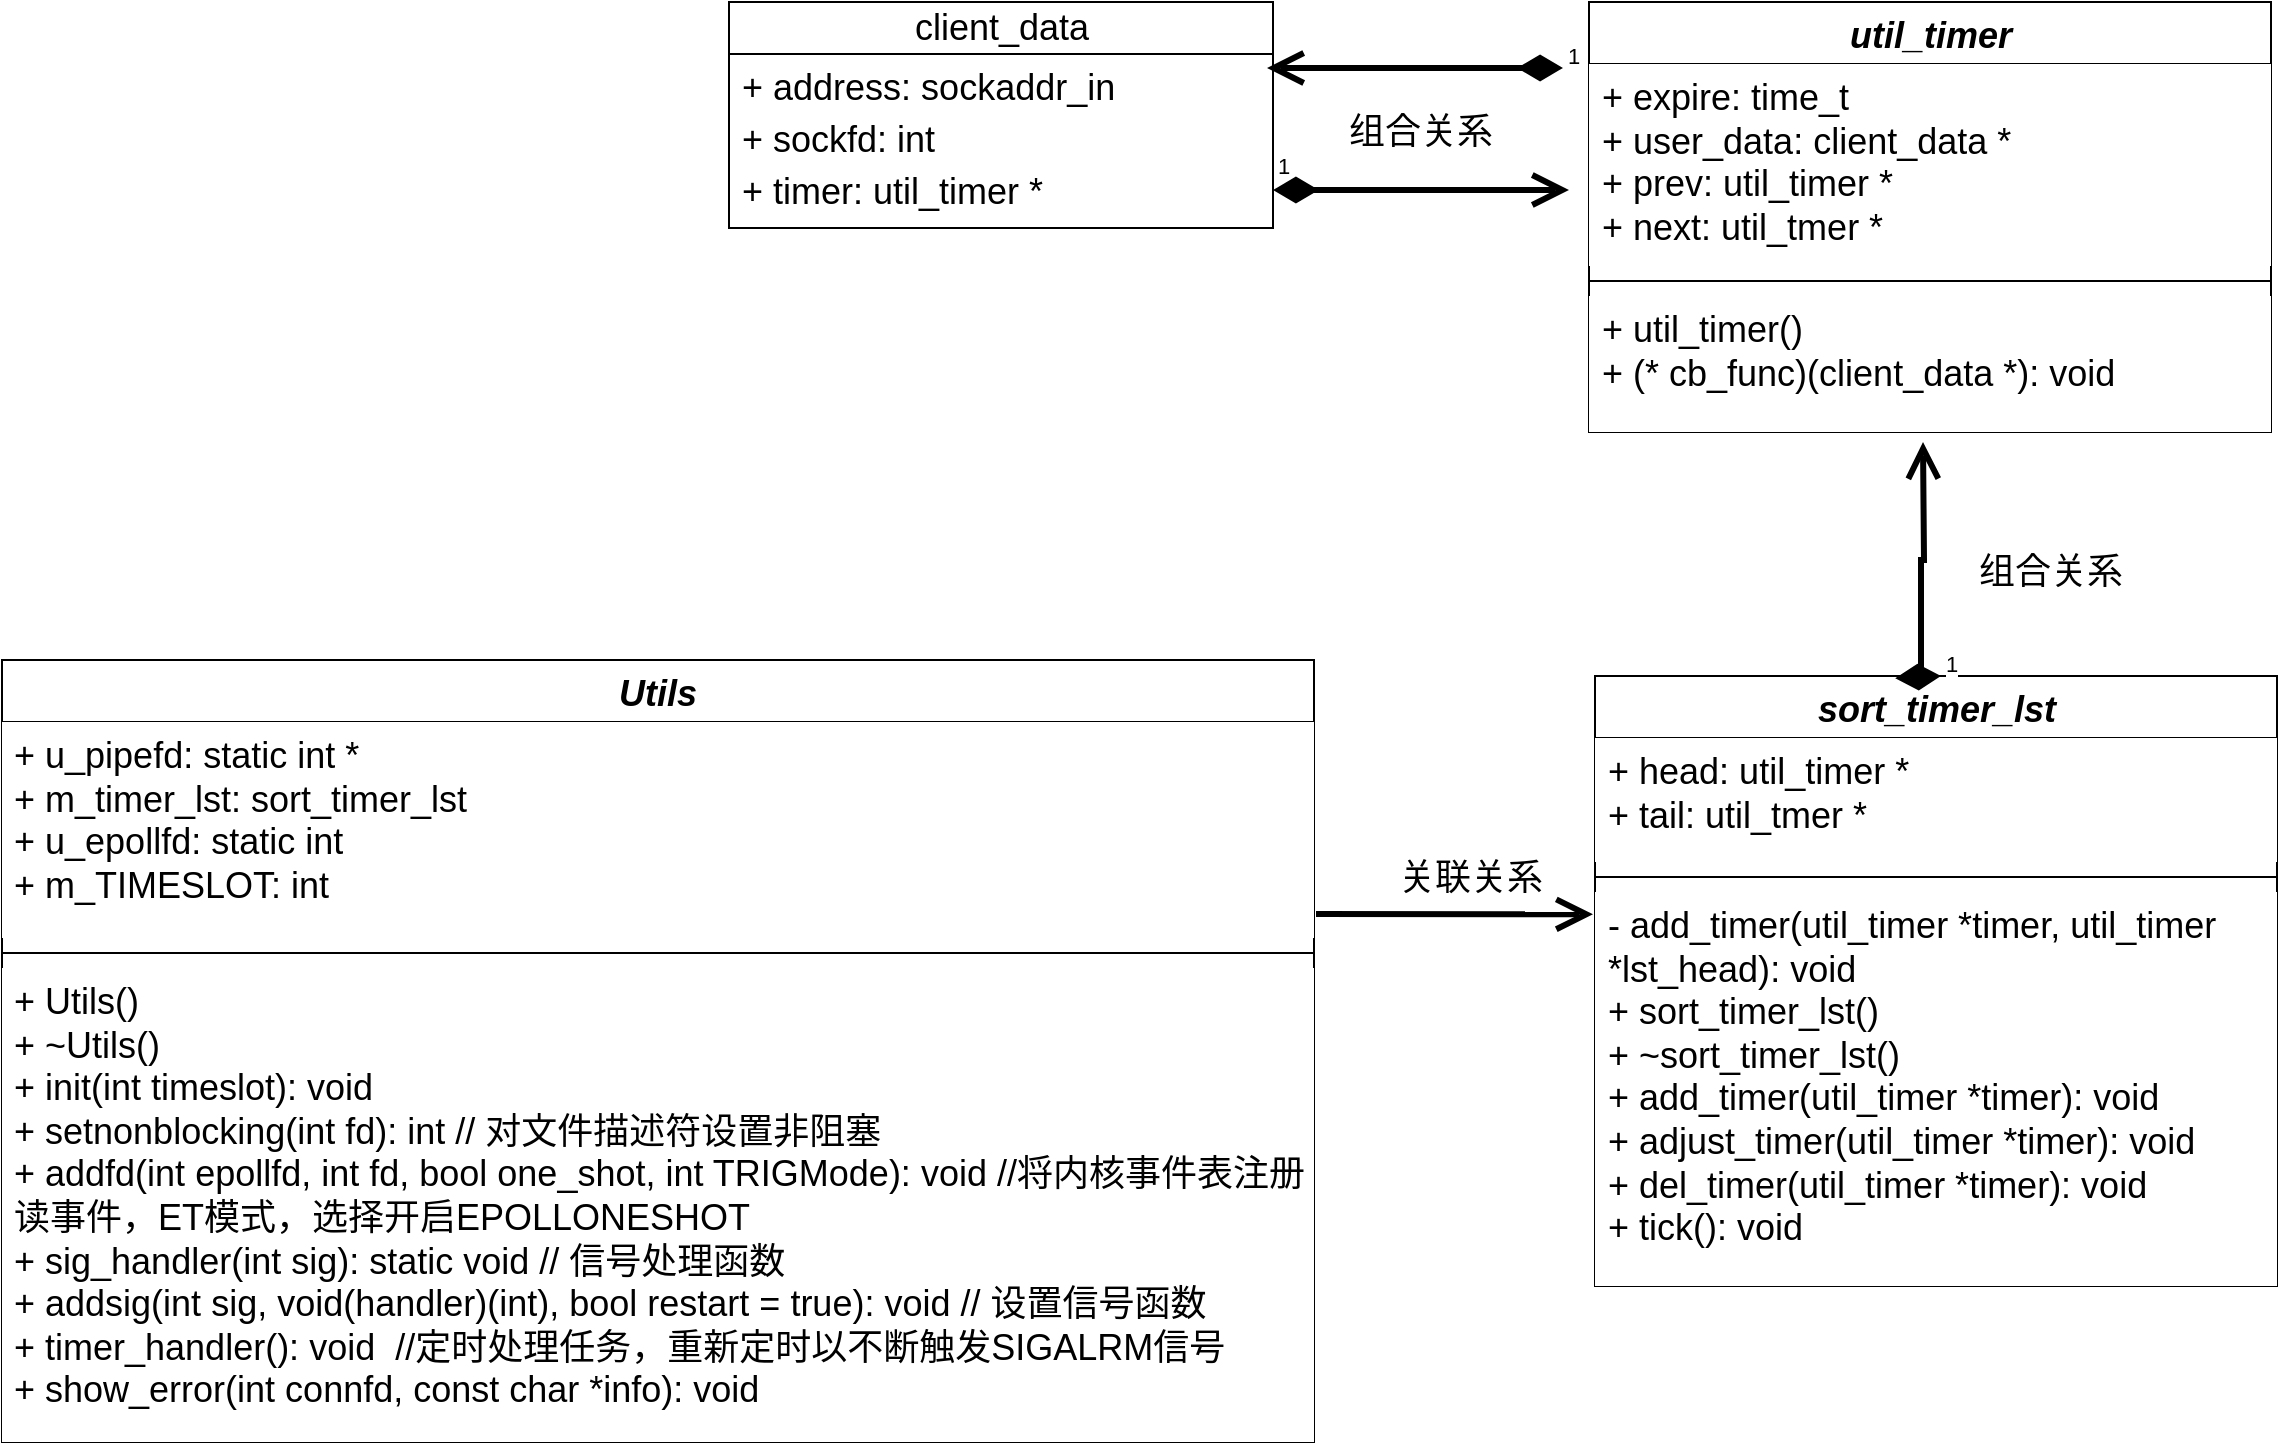 <mxfile version="24.1.0" type="device">
  <diagram id="qVy2EvSfz9hOt4ciKIdf" name="timer">
    <mxGraphModel dx="1711" dy="1039" grid="0" gridSize="10" guides="1" tooltips="1" connect="1" arrows="1" fold="1" page="1" pageScale="1" pageWidth="3300" pageHeight="2339" background="#FFFFFF" math="0" shadow="0">
      <root>
        <mxCell id="0" />
        <mxCell id="1" parent="0" />
        <mxCell id="o9Bvsv7KZXOHzs1uqfiy-5" value="&lt;font style=&quot;font-size: 18px;&quot;&gt;client_data&lt;/font&gt;" style="swimlane;fontStyle=0;childLayout=stackLayout;horizontal=1;startSize=26;fillColor=default;horizontalStack=0;resizeParent=1;resizeParentMax=0;resizeLast=0;collapsible=1;marginBottom=0;whiteSpace=wrap;html=1;" parent="1" vertex="1">
          <mxGeometry x="487.5" y="370" width="272" height="113" as="geometry" />
        </mxCell>
        <mxCell id="o9Bvsv7KZXOHzs1uqfiy-6" value="&lt;font style=&quot;font-size: 18px;&quot;&gt;+ address: sockaddr_in&lt;/font&gt;" style="text;strokeColor=none;fillColor=none;align=left;verticalAlign=top;spacingLeft=4;spacingRight=4;overflow=hidden;rotatable=0;points=[[0,0.5],[1,0.5]];portConstraint=eastwest;whiteSpace=wrap;html=1;" parent="o9Bvsv7KZXOHzs1uqfiy-5" vertex="1">
          <mxGeometry y="26" width="272" height="26" as="geometry" />
        </mxCell>
        <mxCell id="o9Bvsv7KZXOHzs1uqfiy-7" value="&lt;font style=&quot;font-size: 18px;&quot;&gt;+ sockfd: int&lt;/font&gt;" style="text;strokeColor=none;fillColor=none;align=left;verticalAlign=top;spacingLeft=4;spacingRight=4;overflow=hidden;rotatable=0;points=[[0,0.5],[1,0.5]];portConstraint=eastwest;whiteSpace=wrap;html=1;" parent="o9Bvsv7KZXOHzs1uqfiy-5" vertex="1">
          <mxGeometry y="52" width="272" height="26" as="geometry" />
        </mxCell>
        <mxCell id="o9Bvsv7KZXOHzs1uqfiy-8" value="&lt;font style=&quot;font-size: 18px;&quot;&gt;+ timer: util_timer *&lt;/font&gt;" style="text;strokeColor=none;fillColor=none;align=left;verticalAlign=top;spacingLeft=4;spacingRight=4;overflow=hidden;rotatable=0;points=[[0,0.5],[1,0.5]];portConstraint=eastwest;whiteSpace=wrap;html=1;" parent="o9Bvsv7KZXOHzs1uqfiy-5" vertex="1">
          <mxGeometry y="78" width="272" height="35" as="geometry" />
        </mxCell>
        <mxCell id="o9Bvsv7KZXOHzs1uqfiy-9" value="&lt;font style=&quot;font-size: 18px;&quot;&gt;&lt;i&gt;util_timer&lt;/i&gt;&lt;/font&gt;" style="swimlane;fontStyle=1;align=center;verticalAlign=top;childLayout=stackLayout;horizontal=1;startSize=31;horizontalStack=0;resizeParent=1;resizeParentMax=0;resizeLast=0;collapsible=1;marginBottom=0;whiteSpace=wrap;html=1;" parent="1" vertex="1">
          <mxGeometry x="917.5" y="370" width="341" height="215" as="geometry" />
        </mxCell>
        <mxCell id="o9Bvsv7KZXOHzs1uqfiy-10" value="&lt;font style=&quot;font-size: 18px;&quot;&gt;+ expire: time_t&lt;/font&gt;&lt;div&gt;&lt;font style=&quot;font-size: 18px;&quot;&gt;+ user_data: client_data *&lt;/font&gt;&lt;/div&gt;&lt;div&gt;&lt;span style=&quot;font-size: 18px;&quot;&gt;+ prev: util_timer *&lt;/span&gt;&lt;/div&gt;&lt;div&gt;&lt;span style=&quot;font-size: 18px;&quot;&gt;+ next: util_tmer *&lt;/span&gt;&lt;/div&gt;" style="text;strokeColor=none;fillColor=default;align=left;verticalAlign=top;spacingLeft=4;spacingRight=4;overflow=hidden;rotatable=0;points=[[0,0.5],[1,0.5]];portConstraint=eastwest;whiteSpace=wrap;html=1;" parent="o9Bvsv7KZXOHzs1uqfiy-9" vertex="1">
          <mxGeometry y="31" width="341" height="101" as="geometry" />
        </mxCell>
        <mxCell id="o9Bvsv7KZXOHzs1uqfiy-11" value="" style="line;strokeWidth=1;fillColor=none;align=left;verticalAlign=middle;spacingTop=-1;spacingLeft=3;spacingRight=3;rotatable=0;labelPosition=right;points=[];portConstraint=eastwest;strokeColor=inherit;" parent="o9Bvsv7KZXOHzs1uqfiy-9" vertex="1">
          <mxGeometry y="132" width="341" height="15" as="geometry" />
        </mxCell>
        <mxCell id="o9Bvsv7KZXOHzs1uqfiy-12" value="&lt;span style=&quot;font-size: 18px;&quot;&gt;+ util_timer()&lt;/span&gt;&lt;div&gt;&lt;span style=&quot;font-size: 18px;&quot;&gt;+&amp;nbsp;&lt;/span&gt;&lt;span style=&quot;background-color: initial; font-size: 18px;&quot;&gt;(* cb_func)(client_data *): void&lt;/span&gt;&lt;/div&gt;" style="text;strokeColor=none;fillColor=default;align=left;verticalAlign=top;spacingLeft=4;spacingRight=4;overflow=hidden;rotatable=0;points=[[0,0.5],[1,0.5]];portConstraint=eastwest;whiteSpace=wrap;html=1;" parent="o9Bvsv7KZXOHzs1uqfiy-9" vertex="1">
          <mxGeometry y="147" width="341" height="68" as="geometry" />
        </mxCell>
        <mxCell id="o9Bvsv7KZXOHzs1uqfiy-15" value="1" style="endArrow=open;html=1;endSize=12;startArrow=diamondThin;startSize=14;startFill=1;edgeStyle=orthogonalEdgeStyle;align=left;verticalAlign=bottom;rounded=0;strokeWidth=3;" parent="1" edge="1">
          <mxGeometry x="-1" y="3" relative="1" as="geometry">
            <mxPoint x="759.5" y="464" as="sourcePoint" />
            <mxPoint x="907.5" y="464" as="targetPoint" />
          </mxGeometry>
        </mxCell>
        <mxCell id="o9Bvsv7KZXOHzs1uqfiy-16" value="&lt;font style=&quot;font-size: 18px;&quot;&gt;组合关系&lt;/font&gt;" style="text;html=1;align=center;verticalAlign=middle;resizable=0;points=[];autosize=1;strokeColor=none;fillColor=none;" parent="1" vertex="1">
          <mxGeometry x="787.5" y="418" width="90" height="34" as="geometry" />
        </mxCell>
        <mxCell id="o9Bvsv7KZXOHzs1uqfiy-17" value="1" style="endArrow=open;html=1;endSize=12;startArrow=diamondThin;startSize=14;startFill=1;edgeStyle=orthogonalEdgeStyle;align=left;verticalAlign=bottom;rounded=0;strokeWidth=3;" parent="1" edge="1">
          <mxGeometry x="-1" y="3" relative="1" as="geometry">
            <mxPoint x="904.5" y="403" as="sourcePoint" />
            <mxPoint x="756.5" y="403" as="targetPoint" />
          </mxGeometry>
        </mxCell>
        <mxCell id="o9Bvsv7KZXOHzs1uqfiy-22" value="&lt;span style=&quot;font-size: 18px;&quot;&gt;&lt;i&gt;sort_timer_lst&lt;/i&gt;&lt;/span&gt;" style="swimlane;fontStyle=1;align=center;verticalAlign=top;childLayout=stackLayout;horizontal=1;startSize=31;horizontalStack=0;resizeParent=1;resizeParentMax=0;resizeLast=0;collapsible=1;marginBottom=0;whiteSpace=wrap;html=1;" parent="1" vertex="1">
          <mxGeometry x="920.5" y="707" width="341" height="305" as="geometry" />
        </mxCell>
        <mxCell id="o9Bvsv7KZXOHzs1uqfiy-29" value="1" style="endArrow=open;html=1;endSize=12;startArrow=diamondThin;startSize=14;startFill=1;edgeStyle=orthogonalEdgeStyle;align=left;verticalAlign=bottom;rounded=0;strokeWidth=3;" parent="o9Bvsv7KZXOHzs1uqfiy-22" edge="1">
          <mxGeometry x="-1" y="3" relative="1" as="geometry">
            <mxPoint x="173" y="4.547e-13" as="sourcePoint" />
            <mxPoint x="164" y="-117" as="targetPoint" />
          </mxGeometry>
        </mxCell>
        <mxCell id="o9Bvsv7KZXOHzs1uqfiy-23" value="&lt;div&gt;&lt;span style=&quot;font-size: 18px; background-color: initial;&quot;&gt;+ head: util_timer *&lt;/span&gt;&lt;br&gt;&lt;/div&gt;&lt;div&gt;&lt;span style=&quot;font-size: 18px;&quot;&gt;+ tail: util_tmer *&lt;/span&gt;&lt;/div&gt;" style="text;strokeColor=none;fillColor=default;align=left;verticalAlign=top;spacingLeft=4;spacingRight=4;overflow=hidden;rotatable=0;points=[[0,0.5],[1,0.5]];portConstraint=eastwest;whiteSpace=wrap;html=1;" parent="o9Bvsv7KZXOHzs1uqfiy-22" vertex="1">
          <mxGeometry y="31" width="341" height="62" as="geometry" />
        </mxCell>
        <mxCell id="o9Bvsv7KZXOHzs1uqfiy-24" value="" style="line;strokeWidth=1;fillColor=none;align=left;verticalAlign=middle;spacingTop=-1;spacingLeft=3;spacingRight=3;rotatable=0;labelPosition=right;points=[];portConstraint=eastwest;strokeColor=inherit;" parent="o9Bvsv7KZXOHzs1uqfiy-22" vertex="1">
          <mxGeometry y="93" width="341" height="15" as="geometry" />
        </mxCell>
        <mxCell id="o9Bvsv7KZXOHzs1uqfiy-25" value="&lt;div&gt;&lt;span style=&quot;font-size: 18px;&quot;&gt;- add_timer&lt;/span&gt;&lt;span style=&quot;background-color: initial; font-size: 18px;&quot;&gt;(util_timer *timer, util_timer *lst_head)&lt;/span&gt;&lt;span style=&quot;font-size: 18px; background-color: initial;&quot;&gt;: void&lt;/span&gt;&lt;/div&gt;&lt;span style=&quot;font-size: 18px;&quot;&gt;+&amp;nbsp;sort_timer_lst()&lt;/span&gt;&lt;div&gt;&lt;span style=&quot;font-size: 18px;&quot;&gt;+ ~sort_timer_lst()&lt;/span&gt;&lt;br&gt;&lt;/div&gt;&lt;div&gt;&lt;span style=&quot;font-size: 18px;&quot;&gt;+&amp;nbsp;&lt;/span&gt;&lt;span style=&quot;background-color: initial; font-size: 18px;&quot;&gt;add_timer(util_timer *timer): void&lt;/span&gt;&lt;/div&gt;&lt;div&gt;&lt;span style=&quot;background-color: initial; font-size: 18px;&quot;&gt;+&amp;nbsp;&lt;/span&gt;&lt;span style=&quot;background-color: initial; font-size: 18px;&quot;&gt;adjust_timer(util_timer *timer): void&lt;/span&gt;&lt;/div&gt;&lt;div&gt;&lt;span style=&quot;background-color: initial; font-size: 18px;&quot;&gt;+&amp;nbsp;&lt;/span&gt;&lt;span style=&quot;background-color: initial; font-size: 18px;&quot;&gt;del_timer(util_timer *timer): void&lt;/span&gt;&lt;/div&gt;&lt;div&gt;&lt;span style=&quot;background-color: initial; font-size: 18px;&quot;&gt;+ tick(): void&lt;/span&gt;&lt;/div&gt;" style="text;strokeColor=none;fillColor=default;align=left;verticalAlign=top;spacingLeft=4;spacingRight=4;overflow=hidden;rotatable=0;points=[[0,0.5],[1,0.5]];portConstraint=eastwest;whiteSpace=wrap;html=1;" parent="o9Bvsv7KZXOHzs1uqfiy-22" vertex="1">
          <mxGeometry y="108" width="341" height="197" as="geometry" />
        </mxCell>
        <mxCell id="o9Bvsv7KZXOHzs1uqfiy-30" value="&lt;font style=&quot;font-size: 18px;&quot;&gt;组合关系&lt;/font&gt;" style="text;html=1;align=center;verticalAlign=middle;resizable=0;points=[];autosize=1;strokeColor=none;fillColor=none;" parent="1" vertex="1">
          <mxGeometry x="1102.5" y="638" width="90" height="34" as="geometry" />
        </mxCell>
        <mxCell id="o9Bvsv7KZXOHzs1uqfiy-31" value="&lt;span style=&quot;font-size: 18px;&quot;&gt;&lt;i&gt;Utils&lt;/i&gt;&lt;/span&gt;" style="swimlane;fontStyle=1;align=center;verticalAlign=top;childLayout=stackLayout;horizontal=1;startSize=31;horizontalStack=0;resizeParent=1;resizeParentMax=0;resizeLast=0;collapsible=1;marginBottom=0;whiteSpace=wrap;html=1;" parent="1" vertex="1">
          <mxGeometry x="124" y="699" width="656" height="391" as="geometry" />
        </mxCell>
        <mxCell id="o9Bvsv7KZXOHzs1uqfiy-33" value="&lt;div&gt;&lt;span style=&quot;font-size: 18px;&quot;&gt;+ u_pipefd:&amp;nbsp;&lt;/span&gt;&lt;span style=&quot;font-size: 18px; background-color: initial;&quot;&gt;static int *&lt;/span&gt;&lt;/div&gt;&lt;div&gt;&lt;span style=&quot;font-size: 18px; background-color: initial;&quot;&gt;+ m_timer_lst:&amp;nbsp;&lt;/span&gt;&lt;span style=&quot;font-size: 18px; background-color: initial;&quot;&gt;sort_timer_lst&lt;/span&gt;&lt;/div&gt;&lt;div&gt;&lt;span style=&quot;font-size: 18px;&quot;&gt;+ u_epollfd:&amp;nbsp;&lt;/span&gt;&lt;span style=&quot;font-size: 18px; background-color: initial;&quot;&gt;static int&lt;/span&gt;&lt;/div&gt;&lt;div&gt;&lt;span style=&quot;font-size: 18px;&quot;&gt;+ m_TIMESLOT:&amp;nbsp;&lt;/span&gt;&lt;span style=&quot;font-size: 18px; background-color: initial;&quot;&gt;int&lt;/span&gt;&lt;/div&gt;" style="text;strokeColor=none;fillColor=default;align=left;verticalAlign=top;spacingLeft=4;spacingRight=4;overflow=hidden;rotatable=0;points=[[0,0.5],[1,0.5]];portConstraint=eastwest;whiteSpace=wrap;html=1;" parent="o9Bvsv7KZXOHzs1uqfiy-31" vertex="1">
          <mxGeometry y="31" width="656" height="108" as="geometry" />
        </mxCell>
        <mxCell id="o9Bvsv7KZXOHzs1uqfiy-34" value="" style="line;strokeWidth=1;fillColor=none;align=left;verticalAlign=middle;spacingTop=-1;spacingLeft=3;spacingRight=3;rotatable=0;labelPosition=right;points=[];portConstraint=eastwest;strokeColor=inherit;" parent="o9Bvsv7KZXOHzs1uqfiy-31" vertex="1">
          <mxGeometry y="139" width="656" height="15" as="geometry" />
        </mxCell>
        <mxCell id="o9Bvsv7KZXOHzs1uqfiy-35" value="&lt;div&gt;&lt;span style=&quot;font-size: 18px;&quot;&gt;+ Utils()&lt;/span&gt;&lt;/div&gt;&lt;div&gt;&lt;span style=&quot;font-size: 18px;&quot;&gt;+&lt;/span&gt;&lt;span style=&quot;background-color: initial; font-size: 18px;&quot;&gt;&amp;nbsp;~Utils()&lt;/span&gt;&lt;/div&gt;&lt;div&gt;&lt;span style=&quot;background-color: initial;&quot;&gt;&lt;span style=&quot;font-size: 18px;&quot;&gt;+ init(int timeslot):&amp;nbsp;&lt;/span&gt;&lt;/span&gt;&lt;span style=&quot;font-size: 18px; background-color: initial;&quot;&gt;void&lt;/span&gt;&lt;span style=&quot;background-color: initial;&quot;&gt;&lt;br&gt;&lt;/span&gt;&lt;/div&gt;&lt;div&gt;&lt;span style=&quot;font-size: 18px; background-color: initial;&quot;&gt;+&amp;nbsp;&lt;/span&gt;&lt;span style=&quot;background-color: initial; font-size: 18px;&quot;&gt;setnonblocking(int fd):&amp;nbsp;&lt;/span&gt;&lt;span style=&quot;font-size: 18px; background-color: initial;&quot;&gt;int&lt;/span&gt;&lt;span style=&quot;font-size: 18px; background-color: initial;&quot;&gt;&amp;nbsp;// 对文件描述符设置非阻塞&lt;/span&gt;&lt;/div&gt;&lt;div&gt;&lt;span style=&quot;background-color: initial;&quot;&gt;&lt;span style=&quot;font-size: 18px;&quot;&gt;+ addfd(int epollfd, int fd, bool one_shot, int TRIGMode):&amp;nbsp;&lt;/span&gt;&lt;/span&gt;&lt;span style=&quot;font-size: 18px; background-color: initial;&quot;&gt;void&amp;nbsp;&lt;/span&gt;&lt;span style=&quot;background-color: initial; font-size: 18px;&quot;&gt;//将内核事件表注册读事件，ET模式，选择开启EPOLLONESHOT&lt;/span&gt;&lt;span style=&quot;background-color: initial;&quot;&gt;&lt;br&gt;&lt;/span&gt;&lt;/div&gt;&lt;div&gt;&lt;span style=&quot;background-color: initial; font-size: 18px;&quot;&gt;+&lt;/span&gt;&lt;span style=&quot;background-color: initial; font-size: 18px;&quot;&gt;&amp;nbsp;sig_handler(int sig):&amp;nbsp;&lt;/span&gt;&lt;span style=&quot;font-size: 18px; background-color: initial;&quot;&gt;static void // 信号处理函数&lt;/span&gt;&lt;/div&gt;&lt;div&gt;&lt;span style=&quot;font-size: 18px; background-color: initial;&quot;&gt;+&amp;nbsp;&lt;/span&gt;&lt;span style=&quot;background-color: initial; font-size: 18px;&quot;&gt;addsig(int sig, void(handler)(int), bool restart = true):&amp;nbsp;&lt;/span&gt;&lt;span style=&quot;font-size: 18px; background-color: initial;&quot;&gt;void&lt;/span&gt;&lt;span style=&quot;font-size: 18px; background-color: initial;&quot;&gt;&amp;nbsp;// 设置信号函数&lt;/span&gt;&lt;/div&gt;&lt;div&gt;&lt;span style=&quot;font-size: 18px; background-color: initial;&quot;&gt;+&lt;/span&gt;&lt;span style=&quot;background-color: initial; font-size: 18px;&quot;&gt;&amp;nbsp;timer_handler():&amp;nbsp;&lt;/span&gt;&lt;span style=&quot;font-size: 18px; background-color: initial;&quot;&gt;void&amp;nbsp;&lt;/span&gt;&lt;span style=&quot;background-color: initial; font-size: 18px;&quot;&gt;&amp;nbsp;&lt;/span&gt;&lt;span style=&quot;background-color: initial; font-size: 18px;&quot;&gt;//定时处理任务，重新定时以不断触发SIGALRM信号&lt;/span&gt;&lt;/div&gt;&lt;div&gt;&lt;span style=&quot;background-color: initial; font-size: 18px;&quot;&gt;+&amp;nbsp;&lt;/span&gt;&lt;span style=&quot;background-color: initial; font-size: 18px;&quot;&gt;show_error(int connfd, const char *info):&amp;nbsp;&lt;/span&gt;&lt;span style=&quot;font-size: 18px; background-color: initial;&quot;&gt;void&lt;/span&gt;&lt;span style=&quot;font-size: 18px; background-color: initial;&quot;&gt;&amp;nbsp;&lt;/span&gt;&lt;/div&gt;" style="text;strokeColor=none;fillColor=default;align=left;verticalAlign=top;spacingLeft=4;spacingRight=4;overflow=hidden;rotatable=0;points=[[0,0.5],[1,0.5]];portConstraint=eastwest;whiteSpace=wrap;html=1;" parent="o9Bvsv7KZXOHzs1uqfiy-31" vertex="1">
          <mxGeometry y="154" width="656" height="237" as="geometry" />
        </mxCell>
        <mxCell id="o9Bvsv7KZXOHzs1uqfiy-37" value="&lt;font style=&quot;font-size: 18px;&quot;&gt;关联关系&lt;/font&gt;" style="text;html=1;align=center;verticalAlign=middle;resizable=0;points=[];autosize=1;strokeColor=none;fillColor=none;" parent="1" vertex="1">
          <mxGeometry x="812.5" y="791" width="90" height="34" as="geometry" />
        </mxCell>
        <mxCell id="o9Bvsv7KZXOHzs1uqfiy-36" value="" style="endArrow=open;endFill=1;endSize=12;html=1;rounded=0;strokeWidth=3;entryX=1;entryY=0.835;entryDx=0;entryDy=0;entryPerimeter=0;" parent="1" edge="1">
          <mxGeometry width="160" relative="1" as="geometry">
            <mxPoint x="781" y="826" as="sourcePoint" />
            <mxPoint x="919.5" y="826.18" as="targetPoint" />
          </mxGeometry>
        </mxCell>
      </root>
    </mxGraphModel>
  </diagram>
</mxfile>

